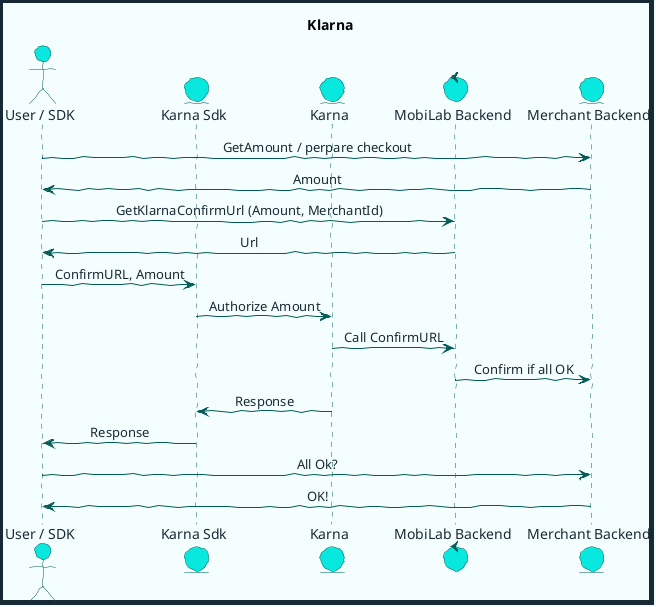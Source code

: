 @startuml

skinparam handwritten true
skinparam sequenceMessageAlign center
skinparam ActorBackgroundColor #08E8DE
skinparam ActorBorderColor #035C58
skinparam ActorFontColor #172935
skinparam ActorFontName Raleway
skinparam ArrowColor #035C58
skinparam ArrowFontColor #172935
skinparam ArrowFontName Raleway
skinparam BackgroundColor #F5FEFE
skinparam ControlBackgroundColor #08E8DE
skinparam ControlBorderColor #035C58
skinparam ControlFontColor #172935
skinparam ControlFontName Raleway
skinparam DiagramBorderColor #172935
skinparam DiagramBorderThickness 5
skinparam EntityBackgroundColor #08E8DE
skinparam EntityBorderColor #035C58
skinparam EntityFontColor #172935
skinparam EntityFontName Raleway
skinparam SequenceLifeLineBorderColor #035C58
skinparam SequenceTitleFontColor #172935
skinparam SequenceTitleFontName Raleway
skinparam SequenceTitleFontSize 25

title Klarna

actor "User / SDK" as User
entity "Karna Sdk" as PAS
entity "Karna" as PAB
control "MobiLab Backend" as MBE
entity "Merchant Backend" as MEC

User -> MEC: GetAmount / perpare checkout
MEC -> User: Amount
User -> MBE: GetKlarnaConfirmUrl (Amount, MerchantId)
MBE -> User: Url
User -> PAS: ConfirmURL, Amount
PAS -> PAB: Authorize Amount
PAB -> MBE: Call ConfirmURL
MBE -> MEC: Confirm if all OK 
PAB -> PAS: Response
PAS -> User: Response
User -> MEC: All Ok?
MEC -> User: OK!
@enduml